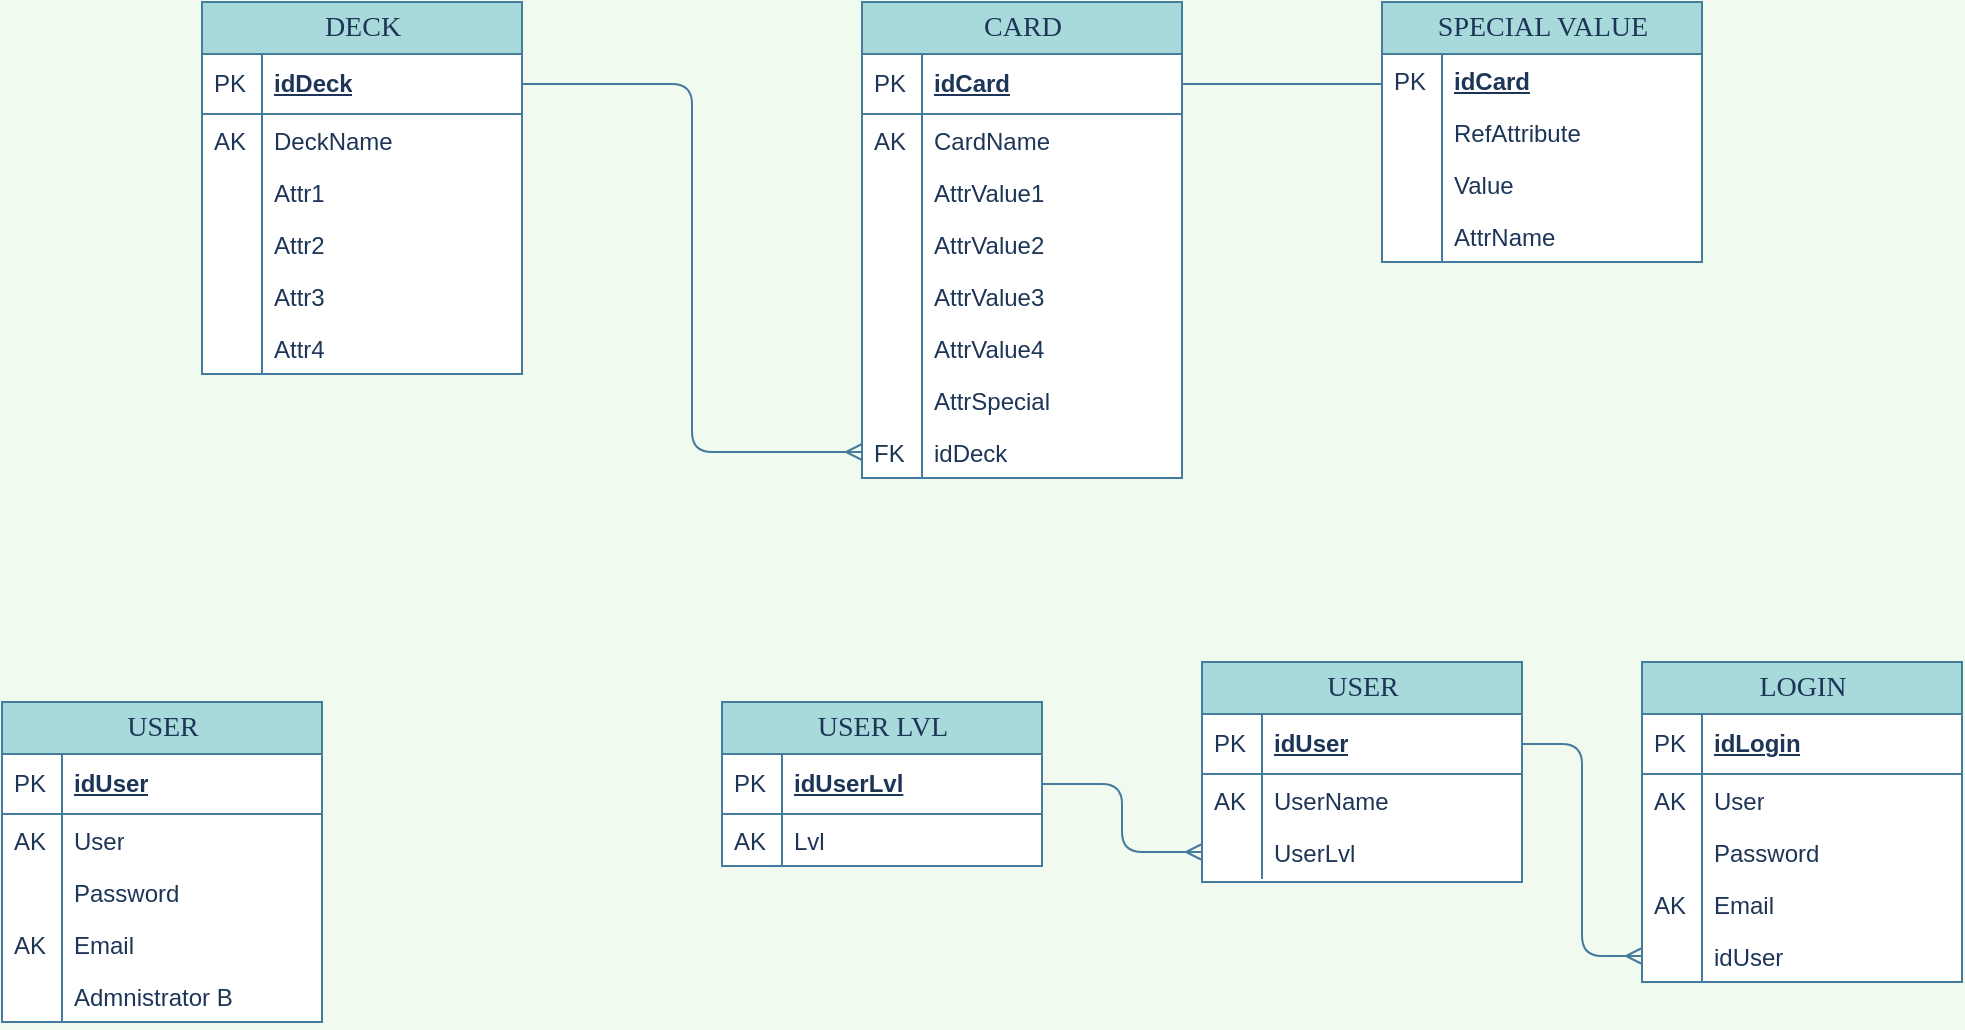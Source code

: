 <mxfile version="13.7.5" type="device"><diagram name="Page-1" id="e56a1550-8fbb-45ad-956c-1786394a9013"><mxGraphModel dx="1372" dy="727" grid="1" gridSize="10" guides="1" tooltips="1" connect="1" arrows="1" fold="1" page="1" pageScale="1" pageWidth="1100" pageHeight="850" background="#F1FAEE" math="0" shadow="0"><root><mxCell id="0"/><mxCell id="1" parent="0"/><mxCell id="hLuIULmRU2_IyHZwbH_V-103" style="edgeStyle=orthogonalEdgeStyle;curved=0;rounded=1;sketch=0;orthogonalLoop=1;jettySize=auto;html=1;exitX=0;exitY=0.5;exitDx=0;exitDy=0;entryX=1;entryY=0.5;entryDx=0;entryDy=0;strokeColor=#457B9D;fillColor=#A8DADC;fontColor=#1D3557;endArrow=none;endFill=0;" edge="1" parent="1" source="hLuIULmRU2_IyHZwbH_V-77" target="hLuIULmRU2_IyHZwbH_V-60"><mxGeometry relative="1" as="geometry"><Array as="points"><mxPoint x="760" y="231"/></Array></mxGeometry></mxCell><mxCell id="hLuIULmRU2_IyHZwbH_V-106" style="edgeStyle=orthogonalEdgeStyle;curved=0;rounded=1;sketch=0;orthogonalLoop=1;jettySize=auto;html=1;exitX=1;exitY=0.5;exitDx=0;exitDy=0;entryX=0;entryY=0.5;entryDx=0;entryDy=0;strokeColor=#457B9D;fillColor=#A8DADC;fontColor=#1D3557;endArrow=ERmany;endFill=0;" edge="1" parent="1" source="hLuIULmRU2_IyHZwbH_V-30" target="hLuIULmRU2_IyHZwbH_V-104"><mxGeometry relative="1" as="geometry"/></mxCell><mxCell id="hLuIULmRU2_IyHZwbH_V-29" value="DECK" style="swimlane;html=1;fontStyle=0;childLayout=stackLayout;horizontal=1;startSize=26;fillColor=#A8DADC;horizontalStack=0;resizeParent=1;resizeLast=0;collapsible=1;marginBottom=0;swimlaneFillColor=#ffffff;align=center;rounded=0;shadow=0;comic=0;labelBackgroundColor=none;strokeWidth=1;fontFamily=Verdana;fontSize=14;strokeColor=#457B9D;fontColor=#1D3557;" vertex="1" parent="1"><mxGeometry x="140" y="190" width="160" height="186" as="geometry"/></mxCell><mxCell id="hLuIULmRU2_IyHZwbH_V-30" value="idDeck" style="shape=partialRectangle;top=0;left=0;right=0;bottom=1;html=1;align=left;verticalAlign=middle;fillColor=none;spacingLeft=34;spacingRight=4;whiteSpace=wrap;overflow=hidden;rotatable=0;points=[[0,0.5],[1,0.5]];portConstraint=eastwest;dropTarget=0;fontStyle=5;strokeColor=#457B9D;fontColor=#1D3557;" vertex="1" parent="hLuIULmRU2_IyHZwbH_V-29"><mxGeometry y="26" width="160" height="30" as="geometry"/></mxCell><mxCell id="hLuIULmRU2_IyHZwbH_V-31" value="PK" style="shape=partialRectangle;top=0;left=0;bottom=0;html=1;fillColor=none;align=left;verticalAlign=middle;spacingLeft=4;spacingRight=4;whiteSpace=wrap;overflow=hidden;rotatable=0;points=[];portConstraint=eastwest;part=1;strokeColor=#457B9D;fontColor=#1D3557;" vertex="1" connectable="0" parent="hLuIULmRU2_IyHZwbH_V-30"><mxGeometry width="30" height="30" as="geometry"/></mxCell><mxCell id="hLuIULmRU2_IyHZwbH_V-32" value="DeckName" style="shape=partialRectangle;top=0;left=0;right=0;bottom=0;html=1;align=left;verticalAlign=top;fillColor=none;spacingLeft=34;spacingRight=4;whiteSpace=wrap;overflow=hidden;rotatable=0;points=[[0,0.5],[1,0.5]];portConstraint=eastwest;dropTarget=0;strokeColor=#457B9D;fontColor=#1D3557;" vertex="1" parent="hLuIULmRU2_IyHZwbH_V-29"><mxGeometry y="56" width="160" height="26" as="geometry"/></mxCell><mxCell id="hLuIULmRU2_IyHZwbH_V-33" value="AK" style="shape=partialRectangle;top=0;left=0;bottom=0;html=1;fillColor=none;align=left;verticalAlign=top;spacingLeft=4;spacingRight=4;whiteSpace=wrap;overflow=hidden;rotatable=0;points=[];portConstraint=eastwest;part=1;strokeColor=#457B9D;fontColor=#1D3557;" vertex="1" connectable="0" parent="hLuIULmRU2_IyHZwbH_V-32"><mxGeometry width="30" height="26" as="geometry"/></mxCell><mxCell id="hLuIULmRU2_IyHZwbH_V-51" value="Attr1" style="shape=partialRectangle;top=0;left=0;right=0;bottom=0;html=1;align=left;verticalAlign=top;fillColor=none;spacingLeft=34;spacingRight=4;whiteSpace=wrap;overflow=hidden;rotatable=0;points=[[0,0.5],[1,0.5]];portConstraint=eastwest;dropTarget=0;strokeColor=#457B9D;fontColor=#1D3557;" vertex="1" parent="hLuIULmRU2_IyHZwbH_V-29"><mxGeometry y="82" width="160" height="26" as="geometry"/></mxCell><mxCell id="hLuIULmRU2_IyHZwbH_V-52" value="" style="shape=partialRectangle;top=0;left=0;bottom=0;html=1;fillColor=none;align=left;verticalAlign=top;spacingLeft=4;spacingRight=4;whiteSpace=wrap;overflow=hidden;rotatable=0;points=[];portConstraint=eastwest;part=1;strokeColor=#457B9D;fontColor=#1D3557;" vertex="1" connectable="0" parent="hLuIULmRU2_IyHZwbH_V-51"><mxGeometry width="30" height="26" as="geometry"/></mxCell><mxCell id="hLuIULmRU2_IyHZwbH_V-53" value="Attr2" style="shape=partialRectangle;top=0;left=0;right=0;bottom=0;html=1;align=left;verticalAlign=top;fillColor=none;spacingLeft=34;spacingRight=4;whiteSpace=wrap;overflow=hidden;rotatable=0;points=[[0,0.5],[1,0.5]];portConstraint=eastwest;dropTarget=0;strokeColor=#457B9D;fontColor=#1D3557;" vertex="1" parent="hLuIULmRU2_IyHZwbH_V-29"><mxGeometry y="108" width="160" height="26" as="geometry"/></mxCell><mxCell id="hLuIULmRU2_IyHZwbH_V-54" value="" style="shape=partialRectangle;top=0;left=0;bottom=0;html=1;fillColor=none;align=left;verticalAlign=top;spacingLeft=4;spacingRight=4;whiteSpace=wrap;overflow=hidden;rotatable=0;points=[];portConstraint=eastwest;part=1;strokeColor=#457B9D;fontColor=#1D3557;" vertex="1" connectable="0" parent="hLuIULmRU2_IyHZwbH_V-53"><mxGeometry width="30" height="26" as="geometry"/></mxCell><mxCell id="hLuIULmRU2_IyHZwbH_V-55" value="Attr3" style="shape=partialRectangle;top=0;left=0;right=0;bottom=0;html=1;align=left;verticalAlign=top;fillColor=none;spacingLeft=34;spacingRight=4;whiteSpace=wrap;overflow=hidden;rotatable=0;points=[[0,0.5],[1,0.5]];portConstraint=eastwest;dropTarget=0;strokeColor=#457B9D;fontColor=#1D3557;" vertex="1" parent="hLuIULmRU2_IyHZwbH_V-29"><mxGeometry y="134" width="160" height="26" as="geometry"/></mxCell><mxCell id="hLuIULmRU2_IyHZwbH_V-56" value="" style="shape=partialRectangle;top=0;left=0;bottom=0;html=1;fillColor=none;align=left;verticalAlign=top;spacingLeft=4;spacingRight=4;whiteSpace=wrap;overflow=hidden;rotatable=0;points=[];portConstraint=eastwest;part=1;strokeColor=#457B9D;fontColor=#1D3557;" vertex="1" connectable="0" parent="hLuIULmRU2_IyHZwbH_V-55"><mxGeometry width="30" height="26" as="geometry"/></mxCell><mxCell id="hLuIULmRU2_IyHZwbH_V-57" value="Attr4" style="shape=partialRectangle;top=0;left=0;right=0;bottom=0;html=1;align=left;verticalAlign=top;fillColor=none;spacingLeft=34;spacingRight=4;whiteSpace=wrap;overflow=hidden;rotatable=0;points=[[0,0.5],[1,0.5]];portConstraint=eastwest;dropTarget=0;strokeColor=#457B9D;fontColor=#1D3557;" vertex="1" parent="hLuIULmRU2_IyHZwbH_V-29"><mxGeometry y="160" width="160" height="26" as="geometry"/></mxCell><mxCell id="hLuIULmRU2_IyHZwbH_V-58" value="" style="shape=partialRectangle;top=0;left=0;bottom=0;html=1;fillColor=none;align=left;verticalAlign=top;spacingLeft=4;spacingRight=4;whiteSpace=wrap;overflow=hidden;rotatable=0;points=[];portConstraint=eastwest;part=1;strokeColor=#457B9D;fontColor=#1D3557;" vertex="1" connectable="0" parent="hLuIULmRU2_IyHZwbH_V-57"><mxGeometry width="30" height="26" as="geometry"/></mxCell><mxCell id="hLuIULmRU2_IyHZwbH_V-59" value="CARD" style="swimlane;html=1;fontStyle=0;childLayout=stackLayout;horizontal=1;startSize=26;fillColor=#A8DADC;horizontalStack=0;resizeParent=1;resizeLast=0;collapsible=1;marginBottom=0;swimlaneFillColor=#ffffff;align=center;rounded=0;shadow=0;comic=0;labelBackgroundColor=none;strokeWidth=1;fontFamily=Verdana;fontSize=14;strokeColor=#457B9D;fontColor=#1D3557;" vertex="1" parent="1"><mxGeometry x="470" y="190" width="160" height="238" as="geometry"/></mxCell><mxCell id="hLuIULmRU2_IyHZwbH_V-60" value="idCard" style="shape=partialRectangle;top=0;left=0;right=0;bottom=1;html=1;align=left;verticalAlign=middle;fillColor=none;spacingLeft=34;spacingRight=4;whiteSpace=wrap;overflow=hidden;rotatable=0;points=[[0,0.5],[1,0.5]];portConstraint=eastwest;dropTarget=0;fontStyle=5;strokeColor=#457B9D;fontColor=#1D3557;" vertex="1" parent="hLuIULmRU2_IyHZwbH_V-59"><mxGeometry y="26" width="160" height="30" as="geometry"/></mxCell><mxCell id="hLuIULmRU2_IyHZwbH_V-61" value="PK" style="shape=partialRectangle;top=0;left=0;bottom=0;html=1;fillColor=none;align=left;verticalAlign=middle;spacingLeft=4;spacingRight=4;whiteSpace=wrap;overflow=hidden;rotatable=0;points=[];portConstraint=eastwest;part=1;strokeColor=#457B9D;fontColor=#1D3557;" vertex="1" connectable="0" parent="hLuIULmRU2_IyHZwbH_V-60"><mxGeometry width="30" height="30" as="geometry"/></mxCell><mxCell id="hLuIULmRU2_IyHZwbH_V-62" value="CardName" style="shape=partialRectangle;top=0;left=0;right=0;bottom=0;html=1;align=left;verticalAlign=top;fillColor=none;spacingLeft=34;spacingRight=4;whiteSpace=wrap;overflow=hidden;rotatable=0;points=[[0,0.5],[1,0.5]];portConstraint=eastwest;dropTarget=0;strokeColor=#457B9D;fontColor=#1D3557;" vertex="1" parent="hLuIULmRU2_IyHZwbH_V-59"><mxGeometry y="56" width="160" height="26" as="geometry"/></mxCell><mxCell id="hLuIULmRU2_IyHZwbH_V-63" value="AK" style="shape=partialRectangle;top=0;left=0;bottom=0;html=1;fillColor=none;align=left;verticalAlign=top;spacingLeft=4;spacingRight=4;whiteSpace=wrap;overflow=hidden;rotatable=0;points=[];portConstraint=eastwest;part=1;strokeColor=#457B9D;fontColor=#1D3557;" vertex="1" connectable="0" parent="hLuIULmRU2_IyHZwbH_V-62"><mxGeometry width="30" height="26" as="geometry"/></mxCell><mxCell id="hLuIULmRU2_IyHZwbH_V-64" value="AttrValue1" style="shape=partialRectangle;top=0;left=0;right=0;bottom=0;html=1;align=left;verticalAlign=top;fillColor=none;spacingLeft=34;spacingRight=4;whiteSpace=wrap;overflow=hidden;rotatable=0;points=[[0,0.5],[1,0.5]];portConstraint=eastwest;dropTarget=0;strokeColor=#457B9D;fontColor=#1D3557;" vertex="1" parent="hLuIULmRU2_IyHZwbH_V-59"><mxGeometry y="82" width="160" height="26" as="geometry"/></mxCell><mxCell id="hLuIULmRU2_IyHZwbH_V-65" value="" style="shape=partialRectangle;top=0;left=0;bottom=0;html=1;fillColor=none;align=left;verticalAlign=top;spacingLeft=4;spacingRight=4;whiteSpace=wrap;overflow=hidden;rotatable=0;points=[];portConstraint=eastwest;part=1;strokeColor=#457B9D;fontColor=#1D3557;" vertex="1" connectable="0" parent="hLuIULmRU2_IyHZwbH_V-64"><mxGeometry width="30" height="26" as="geometry"/></mxCell><mxCell id="hLuIULmRU2_IyHZwbH_V-66" value="AttrValue2" style="shape=partialRectangle;top=0;left=0;right=0;bottom=0;html=1;align=left;verticalAlign=top;fillColor=none;spacingLeft=34;spacingRight=4;whiteSpace=wrap;overflow=hidden;rotatable=0;points=[[0,0.5],[1,0.5]];portConstraint=eastwest;dropTarget=0;strokeColor=#457B9D;fontColor=#1D3557;" vertex="1" parent="hLuIULmRU2_IyHZwbH_V-59"><mxGeometry y="108" width="160" height="26" as="geometry"/></mxCell><mxCell id="hLuIULmRU2_IyHZwbH_V-67" value="" style="shape=partialRectangle;top=0;left=0;bottom=0;html=1;fillColor=none;align=left;verticalAlign=top;spacingLeft=4;spacingRight=4;whiteSpace=wrap;overflow=hidden;rotatable=0;points=[];portConstraint=eastwest;part=1;strokeColor=#457B9D;fontColor=#1D3557;" vertex="1" connectable="0" parent="hLuIULmRU2_IyHZwbH_V-66"><mxGeometry width="30" height="26" as="geometry"/></mxCell><mxCell id="hLuIULmRU2_IyHZwbH_V-68" value="AttrValue3" style="shape=partialRectangle;top=0;left=0;right=0;bottom=0;html=1;align=left;verticalAlign=top;fillColor=none;spacingLeft=34;spacingRight=4;whiteSpace=wrap;overflow=hidden;rotatable=0;points=[[0,0.5],[1,0.5]];portConstraint=eastwest;dropTarget=0;strokeColor=#457B9D;fontColor=#1D3557;" vertex="1" parent="hLuIULmRU2_IyHZwbH_V-59"><mxGeometry y="134" width="160" height="26" as="geometry"/></mxCell><mxCell id="hLuIULmRU2_IyHZwbH_V-69" value="" style="shape=partialRectangle;top=0;left=0;bottom=0;html=1;fillColor=none;align=left;verticalAlign=top;spacingLeft=4;spacingRight=4;whiteSpace=wrap;overflow=hidden;rotatable=0;points=[];portConstraint=eastwest;part=1;strokeColor=#457B9D;fontColor=#1D3557;" vertex="1" connectable="0" parent="hLuIULmRU2_IyHZwbH_V-68"><mxGeometry width="30" height="26" as="geometry"/></mxCell><mxCell id="hLuIULmRU2_IyHZwbH_V-70" value="AttrValue4" style="shape=partialRectangle;top=0;left=0;right=0;bottom=0;html=1;align=left;verticalAlign=top;fillColor=none;spacingLeft=34;spacingRight=4;whiteSpace=wrap;overflow=hidden;rotatable=0;points=[[0,0.5],[1,0.5]];portConstraint=eastwest;dropTarget=0;strokeColor=#457B9D;fontColor=#1D3557;" vertex="1" parent="hLuIULmRU2_IyHZwbH_V-59"><mxGeometry y="160" width="160" height="26" as="geometry"/></mxCell><mxCell id="hLuIULmRU2_IyHZwbH_V-71" value="" style="shape=partialRectangle;top=0;left=0;bottom=0;html=1;fillColor=none;align=left;verticalAlign=top;spacingLeft=4;spacingRight=4;whiteSpace=wrap;overflow=hidden;rotatable=0;points=[];portConstraint=eastwest;part=1;strokeColor=#457B9D;fontColor=#1D3557;" vertex="1" connectable="0" parent="hLuIULmRU2_IyHZwbH_V-70"><mxGeometry width="30" height="26" as="geometry"/></mxCell><mxCell id="hLuIULmRU2_IyHZwbH_V-72" value="AttrSpecial" style="shape=partialRectangle;top=0;left=0;right=0;bottom=0;html=1;align=left;verticalAlign=top;fillColor=none;spacingLeft=34;spacingRight=4;whiteSpace=wrap;overflow=hidden;rotatable=0;points=[[0,0.5],[1,0.5]];portConstraint=eastwest;dropTarget=0;strokeColor=#457B9D;fontColor=#1D3557;" vertex="1" parent="hLuIULmRU2_IyHZwbH_V-59"><mxGeometry y="186" width="160" height="26" as="geometry"/></mxCell><mxCell id="hLuIULmRU2_IyHZwbH_V-73" value="" style="shape=partialRectangle;top=0;left=0;bottom=0;html=1;fillColor=none;align=left;verticalAlign=top;spacingLeft=4;spacingRight=4;whiteSpace=wrap;overflow=hidden;rotatable=0;points=[];portConstraint=eastwest;part=1;strokeColor=#457B9D;fontColor=#1D3557;" vertex="1" connectable="0" parent="hLuIULmRU2_IyHZwbH_V-72"><mxGeometry width="30" height="26" as="geometry"/></mxCell><mxCell id="hLuIULmRU2_IyHZwbH_V-104" value="idDeck" style="shape=partialRectangle;top=0;left=0;right=0;bottom=0;html=1;align=left;verticalAlign=top;fillColor=none;spacingLeft=34;spacingRight=4;whiteSpace=wrap;overflow=hidden;rotatable=0;points=[[0,0.5],[1,0.5]];portConstraint=eastwest;dropTarget=0;strokeColor=#457B9D;fontColor=#1D3557;" vertex="1" parent="hLuIULmRU2_IyHZwbH_V-59"><mxGeometry y="212" width="160" height="26" as="geometry"/></mxCell><mxCell id="hLuIULmRU2_IyHZwbH_V-105" value="FK" style="shape=partialRectangle;top=0;left=0;bottom=0;html=1;fillColor=none;align=left;verticalAlign=top;spacingLeft=4;spacingRight=4;whiteSpace=wrap;overflow=hidden;rotatable=0;points=[];portConstraint=eastwest;part=1;strokeColor=#457B9D;fontColor=#1D3557;" vertex="1" connectable="0" parent="hLuIULmRU2_IyHZwbH_V-104"><mxGeometry width="30" height="26" as="geometry"/></mxCell><mxCell id="hLuIULmRU2_IyHZwbH_V-74" value="SPECIAL VALUE" style="swimlane;html=1;fontStyle=0;childLayout=stackLayout;horizontal=1;startSize=26;fillColor=#A8DADC;horizontalStack=0;resizeParent=1;resizeLast=0;collapsible=1;marginBottom=0;swimlaneFillColor=#ffffff;align=center;rounded=0;shadow=0;comic=0;labelBackgroundColor=none;strokeWidth=1;fontFamily=Verdana;fontSize=14;strokeColor=#457B9D;fontColor=#1D3557;" vertex="1" parent="1"><mxGeometry x="730" y="190" width="160" height="130" as="geometry"/></mxCell><mxCell id="hLuIULmRU2_IyHZwbH_V-77" value="idCard" style="shape=partialRectangle;top=0;left=0;right=0;bottom=0;html=1;align=left;verticalAlign=top;spacingLeft=34;spacingRight=4;whiteSpace=wrap;overflow=hidden;rotatable=0;points=[[0,0.5],[1,0.5]];portConstraint=eastwest;dropTarget=0;perimeterSpacing=0;fillColor=none;fontStyle=5;strokeColor=#457B9D;fontColor=#1D3557;" vertex="1" parent="hLuIULmRU2_IyHZwbH_V-74"><mxGeometry y="26" width="160" height="26" as="geometry"/></mxCell><mxCell id="hLuIULmRU2_IyHZwbH_V-78" value="PK" style="shape=partialRectangle;top=0;left=0;bottom=0;html=1;fillColor=none;align=left;verticalAlign=top;spacingLeft=4;spacingRight=4;whiteSpace=wrap;overflow=hidden;rotatable=0;points=[];portConstraint=eastwest;part=1;strokeColor=#457B9D;fontColor=#1D3557;" vertex="1" connectable="0" parent="hLuIULmRU2_IyHZwbH_V-77"><mxGeometry width="30" height="26" as="geometry"/></mxCell><mxCell id="hLuIULmRU2_IyHZwbH_V-79" value="RefAttribute" style="shape=partialRectangle;top=0;left=0;right=0;bottom=0;html=1;align=left;verticalAlign=top;fillColor=none;spacingLeft=34;spacingRight=4;whiteSpace=wrap;overflow=hidden;rotatable=0;points=[[0,0.5],[1,0.5]];portConstraint=eastwest;dropTarget=0;perimeterSpacing=0;strokeColor=#457B9D;fontColor=#1D3557;" vertex="1" parent="hLuIULmRU2_IyHZwbH_V-74"><mxGeometry y="52" width="160" height="26" as="geometry"/></mxCell><mxCell id="hLuIULmRU2_IyHZwbH_V-80" value="" style="shape=partialRectangle;top=0;left=0;bottom=0;html=1;fillColor=none;align=left;verticalAlign=top;spacingLeft=4;spacingRight=4;whiteSpace=wrap;overflow=hidden;rotatable=0;points=[];portConstraint=eastwest;part=1;strokeColor=#457B9D;fontColor=#1D3557;" vertex="1" connectable="0" parent="hLuIULmRU2_IyHZwbH_V-79"><mxGeometry width="30" height="26" as="geometry"/></mxCell><mxCell id="hLuIULmRU2_IyHZwbH_V-92" value="Value" style="shape=partialRectangle;top=0;left=0;right=0;bottom=0;html=1;align=left;verticalAlign=top;fillColor=none;spacingLeft=34;spacingRight=4;whiteSpace=wrap;overflow=hidden;rotatable=0;points=[[0,0.5],[1,0.5]];portConstraint=eastwest;dropTarget=0;strokeColor=#457B9D;fontColor=#1D3557;" vertex="1" parent="hLuIULmRU2_IyHZwbH_V-74"><mxGeometry y="78" width="160" height="26" as="geometry"/></mxCell><mxCell id="hLuIULmRU2_IyHZwbH_V-93" value="" style="shape=partialRectangle;top=0;left=0;bottom=0;html=1;fillColor=none;align=left;verticalAlign=top;spacingLeft=4;spacingRight=4;whiteSpace=wrap;overflow=hidden;rotatable=0;points=[];portConstraint=eastwest;part=1;strokeColor=#457B9D;fontColor=#1D3557;" vertex="1" connectable="0" parent="hLuIULmRU2_IyHZwbH_V-92"><mxGeometry width="30" height="26" as="geometry"/></mxCell><mxCell id="hLuIULmRU2_IyHZwbH_V-97" value="AttrName" style="shape=partialRectangle;top=0;left=0;right=0;bottom=0;html=1;align=left;verticalAlign=top;fillColor=none;spacingLeft=34;spacingRight=4;whiteSpace=wrap;overflow=hidden;rotatable=0;points=[[0,0.5],[1,0.5]];portConstraint=eastwest;dropTarget=0;strokeColor=#457B9D;fontColor=#1D3557;" vertex="1" parent="hLuIULmRU2_IyHZwbH_V-74"><mxGeometry y="104" width="160" height="26" as="geometry"/></mxCell><mxCell id="hLuIULmRU2_IyHZwbH_V-98" value="" style="shape=partialRectangle;top=0;left=0;bottom=0;html=1;fillColor=none;align=left;verticalAlign=top;spacingLeft=4;spacingRight=4;whiteSpace=wrap;overflow=hidden;rotatable=0;points=[];portConstraint=eastwest;part=1;strokeColor=#457B9D;fontColor=#1D3557;" vertex="1" connectable="0" parent="hLuIULmRU2_IyHZwbH_V-97"><mxGeometry width="30" height="26" as="geometry"/></mxCell><mxCell id="hLuIULmRU2_IyHZwbH_V-131" style="edgeStyle=orthogonalEdgeStyle;curved=0;rounded=1;sketch=0;orthogonalLoop=1;jettySize=auto;html=1;entryX=0;entryY=0.5;entryDx=0;entryDy=0;endArrow=ERmany;endFill=0;strokeColor=#457B9D;fillColor=#A8DADC;fontColor=#1D3557;" edge="1" parent="1" source="hLuIULmRU2_IyHZwbH_V-121" target="hLuIULmRU2_IyHZwbH_V-25"><mxGeometry relative="1" as="geometry"/></mxCell><mxCell id="hLuIULmRU2_IyHZwbH_V-143" style="edgeStyle=orthogonalEdgeStyle;curved=0;rounded=1;sketch=0;orthogonalLoop=1;jettySize=auto;html=1;exitX=1;exitY=0.5;exitDx=0;exitDy=0;endArrow=ERmany;endFill=0;strokeColor=#457B9D;fillColor=#A8DADC;fontColor=#1D3557;" edge="1" parent="1" source="2e49270ec7c68f3f-81" target="hLuIULmRU2_IyHZwbH_V-141"><mxGeometry relative="1" as="geometry"/></mxCell><mxCell id="hLuIULmRU2_IyHZwbH_V-120" value="USER LVL" style="swimlane;html=1;fontStyle=0;childLayout=stackLayout;horizontal=1;startSize=26;fillColor=#A8DADC;horizontalStack=0;resizeParent=1;resizeLast=0;collapsible=1;marginBottom=0;swimlaneFillColor=#ffffff;align=center;rounded=0;shadow=0;comic=0;labelBackgroundColor=none;strokeWidth=1;fontFamily=Verdana;fontSize=14;strokeColor=#457B9D;fontColor=#1D3557;" vertex="1" parent="1"><mxGeometry x="400" y="540" width="160" height="82" as="geometry"/></mxCell><mxCell id="hLuIULmRU2_IyHZwbH_V-121" value="idUserLvl" style="shape=partialRectangle;top=0;left=0;right=0;bottom=1;html=1;align=left;verticalAlign=middle;fillColor=none;spacingLeft=34;spacingRight=4;whiteSpace=wrap;overflow=hidden;rotatable=0;points=[[0,0.5],[1,0.5]];portConstraint=eastwest;dropTarget=0;fontStyle=5;strokeColor=#457B9D;fontColor=#1D3557;" vertex="1" parent="hLuIULmRU2_IyHZwbH_V-120"><mxGeometry y="26" width="160" height="30" as="geometry"/></mxCell><mxCell id="hLuIULmRU2_IyHZwbH_V-122" value="PK" style="shape=partialRectangle;top=0;left=0;bottom=0;html=1;fillColor=none;align=left;verticalAlign=middle;spacingLeft=4;spacingRight=4;whiteSpace=wrap;overflow=hidden;rotatable=0;points=[];portConstraint=eastwest;part=1;strokeColor=#457B9D;fontColor=#1D3557;" vertex="1" connectable="0" parent="hLuIULmRU2_IyHZwbH_V-121"><mxGeometry width="30" height="30" as="geometry"/></mxCell><mxCell id="hLuIULmRU2_IyHZwbH_V-123" value="Lvl" style="shape=partialRectangle;top=0;left=0;right=0;bottom=0;html=1;align=left;verticalAlign=top;fillColor=none;spacingLeft=34;spacingRight=4;whiteSpace=wrap;overflow=hidden;rotatable=0;points=[[0,0.5],[1,0.5]];portConstraint=eastwest;dropTarget=0;strokeColor=#457B9D;fontColor=#1D3557;" vertex="1" parent="hLuIULmRU2_IyHZwbH_V-120"><mxGeometry y="56" width="160" height="26" as="geometry"/></mxCell><mxCell id="hLuIULmRU2_IyHZwbH_V-124" value="AK" style="shape=partialRectangle;top=0;left=0;bottom=0;html=1;fillColor=none;align=left;verticalAlign=top;spacingLeft=4;spacingRight=4;whiteSpace=wrap;overflow=hidden;rotatable=0;points=[];portConstraint=eastwest;part=1;strokeColor=#457B9D;fontColor=#1D3557;" vertex="1" connectable="0" parent="hLuIULmRU2_IyHZwbH_V-123"><mxGeometry width="30" height="26" as="geometry"/></mxCell><mxCell id="hLuIULmRU2_IyHZwbH_V-132" value="LOGIN" style="swimlane;html=1;fontStyle=0;childLayout=stackLayout;horizontal=1;startSize=26;fillColor=#A8DADC;horizontalStack=0;resizeParent=1;resizeLast=0;collapsible=1;marginBottom=0;swimlaneFillColor=#ffffff;align=center;rounded=0;shadow=0;comic=0;labelBackgroundColor=none;strokeWidth=1;fontFamily=Verdana;fontSize=14;strokeColor=#457B9D;fontColor=#1D3557;" vertex="1" parent="1"><mxGeometry x="860" y="520" width="160" height="160" as="geometry"/></mxCell><mxCell id="hLuIULmRU2_IyHZwbH_V-133" value="idLogin" style="shape=partialRectangle;top=0;left=0;right=0;bottom=1;html=1;align=left;verticalAlign=middle;fillColor=none;spacingLeft=34;spacingRight=4;whiteSpace=wrap;overflow=hidden;rotatable=0;points=[[0,0.5],[1,0.5]];portConstraint=eastwest;dropTarget=0;fontStyle=5;strokeColor=#457B9D;fontColor=#1D3557;" vertex="1" parent="hLuIULmRU2_IyHZwbH_V-132"><mxGeometry y="26" width="160" height="30" as="geometry"/></mxCell><mxCell id="hLuIULmRU2_IyHZwbH_V-134" value="PK" style="shape=partialRectangle;top=0;left=0;bottom=0;html=1;fillColor=none;align=left;verticalAlign=middle;spacingLeft=4;spacingRight=4;whiteSpace=wrap;overflow=hidden;rotatable=0;points=[];portConstraint=eastwest;part=1;strokeColor=#457B9D;fontColor=#1D3557;" vertex="1" connectable="0" parent="hLuIULmRU2_IyHZwbH_V-133"><mxGeometry width="30" height="30" as="geometry"/></mxCell><mxCell id="hLuIULmRU2_IyHZwbH_V-135" value="User" style="shape=partialRectangle;top=0;left=0;right=0;bottom=0;html=1;align=left;verticalAlign=top;fillColor=none;spacingLeft=34;spacingRight=4;whiteSpace=wrap;overflow=hidden;rotatable=0;points=[[0,0.5],[1,0.5]];portConstraint=eastwest;dropTarget=0;strokeColor=#457B9D;fontColor=#1D3557;" vertex="1" parent="hLuIULmRU2_IyHZwbH_V-132"><mxGeometry y="56" width="160" height="26" as="geometry"/></mxCell><mxCell id="hLuIULmRU2_IyHZwbH_V-136" value="AK" style="shape=partialRectangle;top=0;left=0;bottom=0;html=1;fillColor=none;align=left;verticalAlign=top;spacingLeft=4;spacingRight=4;whiteSpace=wrap;overflow=hidden;rotatable=0;points=[];portConstraint=eastwest;part=1;strokeColor=#457B9D;fontColor=#1D3557;" vertex="1" connectable="0" parent="hLuIULmRU2_IyHZwbH_V-135"><mxGeometry width="30" height="26" as="geometry"/></mxCell><mxCell id="hLuIULmRU2_IyHZwbH_V-137" value="Password" style="shape=partialRectangle;top=0;left=0;right=0;bottom=0;html=1;align=left;verticalAlign=top;fillColor=none;spacingLeft=34;spacingRight=4;whiteSpace=wrap;overflow=hidden;rotatable=0;points=[[0,0.5],[1,0.5]];portConstraint=eastwest;dropTarget=0;strokeColor=#457B9D;fontColor=#1D3557;" vertex="1" parent="hLuIULmRU2_IyHZwbH_V-132"><mxGeometry y="82" width="160" height="26" as="geometry"/></mxCell><mxCell id="hLuIULmRU2_IyHZwbH_V-138" value="" style="shape=partialRectangle;top=0;left=0;bottom=0;html=1;fillColor=none;align=left;verticalAlign=top;spacingLeft=4;spacingRight=4;whiteSpace=wrap;overflow=hidden;rotatable=0;points=[];portConstraint=eastwest;part=1;strokeColor=#457B9D;fontColor=#1D3557;" vertex="1" connectable="0" parent="hLuIULmRU2_IyHZwbH_V-137"><mxGeometry width="30" height="26" as="geometry"/></mxCell><mxCell id="hLuIULmRU2_IyHZwbH_V-139" value="Email" style="shape=partialRectangle;top=0;left=0;right=0;bottom=0;html=1;align=left;verticalAlign=top;fillColor=none;spacingLeft=34;spacingRight=4;whiteSpace=wrap;overflow=hidden;rotatable=0;points=[[0,0.5],[1,0.5]];portConstraint=eastwest;dropTarget=0;strokeColor=#457B9D;fontColor=#1D3557;" vertex="1" parent="hLuIULmRU2_IyHZwbH_V-132"><mxGeometry y="108" width="160" height="26" as="geometry"/></mxCell><mxCell id="hLuIULmRU2_IyHZwbH_V-140" value="AK" style="shape=partialRectangle;top=0;left=0;bottom=0;html=1;fillColor=none;align=left;verticalAlign=top;spacingLeft=4;spacingRight=4;whiteSpace=wrap;overflow=hidden;rotatable=0;points=[];portConstraint=eastwest;part=1;strokeColor=#457B9D;fontColor=#1D3557;" vertex="1" connectable="0" parent="hLuIULmRU2_IyHZwbH_V-139"><mxGeometry width="30" height="26" as="geometry"/></mxCell><mxCell id="hLuIULmRU2_IyHZwbH_V-141" value="idUser" style="shape=partialRectangle;top=0;left=0;right=0;bottom=0;html=1;align=left;verticalAlign=top;fillColor=none;spacingLeft=34;spacingRight=4;whiteSpace=wrap;overflow=hidden;rotatable=0;points=[[0,0.5],[1,0.5]];portConstraint=eastwest;dropTarget=0;strokeColor=#457B9D;fontColor=#1D3557;" vertex="1" parent="hLuIULmRU2_IyHZwbH_V-132"><mxGeometry y="134" width="160" height="26" as="geometry"/></mxCell><mxCell id="hLuIULmRU2_IyHZwbH_V-142" value="" style="shape=partialRectangle;top=0;left=0;bottom=0;html=1;fillColor=none;align=left;verticalAlign=top;spacingLeft=4;spacingRight=4;whiteSpace=wrap;overflow=hidden;rotatable=0;points=[];portConstraint=eastwest;part=1;strokeColor=#457B9D;fontColor=#1D3557;" vertex="1" connectable="0" parent="hLuIULmRU2_IyHZwbH_V-141"><mxGeometry width="30" height="26" as="geometry"/></mxCell><mxCell id="2e49270ec7c68f3f-80" value="USER" style="swimlane;html=1;fontStyle=0;childLayout=stackLayout;horizontal=1;startSize=26;fillColor=#A8DADC;horizontalStack=0;resizeParent=1;resizeLast=0;collapsible=1;marginBottom=0;swimlaneFillColor=#ffffff;align=center;rounded=0;shadow=0;comic=0;labelBackgroundColor=none;strokeWidth=1;fontFamily=Verdana;fontSize=14;strokeColor=#457B9D;fontColor=#1D3557;" parent="1" vertex="1"><mxGeometry x="640" y="520" width="160" height="110" as="geometry"/></mxCell><mxCell id="2e49270ec7c68f3f-81" value="idUser" style="shape=partialRectangle;top=0;left=0;right=0;bottom=1;html=1;align=left;verticalAlign=middle;fillColor=none;spacingLeft=34;spacingRight=4;whiteSpace=wrap;overflow=hidden;rotatable=0;points=[[0,0.5],[1,0.5]];portConstraint=eastwest;dropTarget=0;fontStyle=5;strokeColor=#457B9D;fontColor=#1D3557;" parent="2e49270ec7c68f3f-80" vertex="1"><mxGeometry y="26" width="160" height="30" as="geometry"/></mxCell><mxCell id="2e49270ec7c68f3f-82" value="PK" style="shape=partialRectangle;top=0;left=0;bottom=0;html=1;fillColor=none;align=left;verticalAlign=middle;spacingLeft=4;spacingRight=4;whiteSpace=wrap;overflow=hidden;rotatable=0;points=[];portConstraint=eastwest;part=1;strokeColor=#457B9D;fontColor=#1D3557;" parent="2e49270ec7c68f3f-81" vertex="1" connectable="0"><mxGeometry width="30" height="30" as="geometry"/></mxCell><mxCell id="2e49270ec7c68f3f-83" value="UserName" style="shape=partialRectangle;top=0;left=0;right=0;bottom=0;html=1;align=left;verticalAlign=top;fillColor=none;spacingLeft=34;spacingRight=4;whiteSpace=wrap;overflow=hidden;rotatable=0;points=[[0,0.5],[1,0.5]];portConstraint=eastwest;dropTarget=0;strokeColor=#457B9D;fontColor=#1D3557;" parent="2e49270ec7c68f3f-80" vertex="1"><mxGeometry y="56" width="160" height="26" as="geometry"/></mxCell><mxCell id="2e49270ec7c68f3f-84" value="AK" style="shape=partialRectangle;top=0;left=0;bottom=0;html=1;fillColor=none;align=left;verticalAlign=top;spacingLeft=4;spacingRight=4;whiteSpace=wrap;overflow=hidden;rotatable=0;points=[];portConstraint=eastwest;part=1;strokeColor=#457B9D;fontColor=#1D3557;" parent="2e49270ec7c68f3f-83" vertex="1" connectable="0"><mxGeometry width="30" height="26" as="geometry"/></mxCell><mxCell id="hLuIULmRU2_IyHZwbH_V-25" value="UserLvl" style="shape=partialRectangle;top=0;left=0;right=0;bottom=0;html=1;align=left;verticalAlign=top;fillColor=none;spacingLeft=34;spacingRight=4;whiteSpace=wrap;overflow=hidden;rotatable=0;points=[[0,0.5],[1,0.5]];portConstraint=eastwest;dropTarget=0;strokeColor=#457B9D;fontColor=#1D3557;" vertex="1" parent="2e49270ec7c68f3f-80"><mxGeometry y="82" width="160" height="26" as="geometry"/></mxCell><mxCell id="hLuIULmRU2_IyHZwbH_V-26" value="" style="shape=partialRectangle;top=0;left=0;bottom=0;html=1;fillColor=none;align=left;verticalAlign=top;spacingLeft=4;spacingRight=4;whiteSpace=wrap;overflow=hidden;rotatable=0;points=[];portConstraint=eastwest;part=1;strokeColor=#457B9D;fontColor=#1D3557;" vertex="1" connectable="0" parent="hLuIULmRU2_IyHZwbH_V-25"><mxGeometry width="30" height="26" as="geometry"/></mxCell><mxCell id="hLuIULmRU2_IyHZwbH_V-109" value="USER" style="swimlane;html=1;fontStyle=0;childLayout=stackLayout;horizontal=1;startSize=26;fillColor=#A8DADC;horizontalStack=0;resizeParent=1;resizeLast=0;collapsible=1;marginBottom=0;swimlaneFillColor=#ffffff;align=center;rounded=0;shadow=0;comic=0;labelBackgroundColor=none;strokeWidth=1;fontFamily=Verdana;fontSize=14;strokeColor=#457B9D;fontColor=#1D3557;" vertex="1" parent="1"><mxGeometry x="40" y="540" width="160" height="160" as="geometry"/></mxCell><mxCell id="hLuIULmRU2_IyHZwbH_V-110" value="idUser" style="shape=partialRectangle;top=0;left=0;right=0;bottom=1;html=1;align=left;verticalAlign=middle;fillColor=none;spacingLeft=34;spacingRight=4;whiteSpace=wrap;overflow=hidden;rotatable=0;points=[[0,0.5],[1,0.5]];portConstraint=eastwest;dropTarget=0;fontStyle=5;strokeColor=#457B9D;fontColor=#1D3557;" vertex="1" parent="hLuIULmRU2_IyHZwbH_V-109"><mxGeometry y="26" width="160" height="30" as="geometry"/></mxCell><mxCell id="hLuIULmRU2_IyHZwbH_V-111" value="PK" style="shape=partialRectangle;top=0;left=0;bottom=0;html=1;fillColor=none;align=left;verticalAlign=middle;spacingLeft=4;spacingRight=4;whiteSpace=wrap;overflow=hidden;rotatable=0;points=[];portConstraint=eastwest;part=1;strokeColor=#457B9D;fontColor=#1D3557;" vertex="1" connectable="0" parent="hLuIULmRU2_IyHZwbH_V-110"><mxGeometry width="30" height="30" as="geometry"/></mxCell><mxCell id="hLuIULmRU2_IyHZwbH_V-112" value="User" style="shape=partialRectangle;top=0;left=0;right=0;bottom=0;html=1;align=left;verticalAlign=top;fillColor=none;spacingLeft=34;spacingRight=4;whiteSpace=wrap;overflow=hidden;rotatable=0;points=[[0,0.5],[1,0.5]];portConstraint=eastwest;dropTarget=0;strokeColor=#457B9D;fontColor=#1D3557;" vertex="1" parent="hLuIULmRU2_IyHZwbH_V-109"><mxGeometry y="56" width="160" height="26" as="geometry"/></mxCell><mxCell id="hLuIULmRU2_IyHZwbH_V-113" value="AK" style="shape=partialRectangle;top=0;left=0;bottom=0;html=1;fillColor=none;align=left;verticalAlign=top;spacingLeft=4;spacingRight=4;whiteSpace=wrap;overflow=hidden;rotatable=0;points=[];portConstraint=eastwest;part=1;strokeColor=#457B9D;fontColor=#1D3557;" vertex="1" connectable="0" parent="hLuIULmRU2_IyHZwbH_V-112"><mxGeometry width="30" height="26" as="geometry"/></mxCell><mxCell id="hLuIULmRU2_IyHZwbH_V-114" value="Password" style="shape=partialRectangle;top=0;left=0;right=0;bottom=0;html=1;align=left;verticalAlign=top;fillColor=none;spacingLeft=34;spacingRight=4;whiteSpace=wrap;overflow=hidden;rotatable=0;points=[[0,0.5],[1,0.5]];portConstraint=eastwest;dropTarget=0;strokeColor=#457B9D;fontColor=#1D3557;" vertex="1" parent="hLuIULmRU2_IyHZwbH_V-109"><mxGeometry y="82" width="160" height="26" as="geometry"/></mxCell><mxCell id="hLuIULmRU2_IyHZwbH_V-115" value="" style="shape=partialRectangle;top=0;left=0;bottom=0;html=1;fillColor=none;align=left;verticalAlign=top;spacingLeft=4;spacingRight=4;whiteSpace=wrap;overflow=hidden;rotatable=0;points=[];portConstraint=eastwest;part=1;strokeColor=#457B9D;fontColor=#1D3557;" vertex="1" connectable="0" parent="hLuIULmRU2_IyHZwbH_V-114"><mxGeometry width="30" height="26" as="geometry"/></mxCell><mxCell id="hLuIULmRU2_IyHZwbH_V-116" value="Email" style="shape=partialRectangle;top=0;left=0;right=0;bottom=0;html=1;align=left;verticalAlign=top;fillColor=none;spacingLeft=34;spacingRight=4;whiteSpace=wrap;overflow=hidden;rotatable=0;points=[[0,0.5],[1,0.5]];portConstraint=eastwest;dropTarget=0;strokeColor=#457B9D;fontColor=#1D3557;" vertex="1" parent="hLuIULmRU2_IyHZwbH_V-109"><mxGeometry y="108" width="160" height="26" as="geometry"/></mxCell><mxCell id="hLuIULmRU2_IyHZwbH_V-117" value="AK" style="shape=partialRectangle;top=0;left=0;bottom=0;html=1;fillColor=none;align=left;verticalAlign=top;spacingLeft=4;spacingRight=4;whiteSpace=wrap;overflow=hidden;rotatable=0;points=[];portConstraint=eastwest;part=1;strokeColor=#457B9D;fontColor=#1D3557;" vertex="1" connectable="0" parent="hLuIULmRU2_IyHZwbH_V-116"><mxGeometry width="30" height="26" as="geometry"/></mxCell><mxCell id="hLuIULmRU2_IyHZwbH_V-118" value="Admnistrator B" style="shape=partialRectangle;top=0;left=0;right=0;bottom=0;html=1;align=left;verticalAlign=top;fillColor=none;spacingLeft=34;spacingRight=4;whiteSpace=wrap;overflow=hidden;rotatable=0;points=[[0,0.5],[1,0.5]];portConstraint=eastwest;dropTarget=0;strokeColor=#457B9D;fontColor=#1D3557;" vertex="1" parent="hLuIULmRU2_IyHZwbH_V-109"><mxGeometry y="134" width="160" height="26" as="geometry"/></mxCell><mxCell id="hLuIULmRU2_IyHZwbH_V-119" value="" style="shape=partialRectangle;top=0;left=0;bottom=0;html=1;fillColor=none;align=left;verticalAlign=top;spacingLeft=4;spacingRight=4;whiteSpace=wrap;overflow=hidden;rotatable=0;points=[];portConstraint=eastwest;part=1;strokeColor=#457B9D;fontColor=#1D3557;" vertex="1" connectable="0" parent="hLuIULmRU2_IyHZwbH_V-118"><mxGeometry width="30" height="26" as="geometry"/></mxCell></root></mxGraphModel></diagram></mxfile>